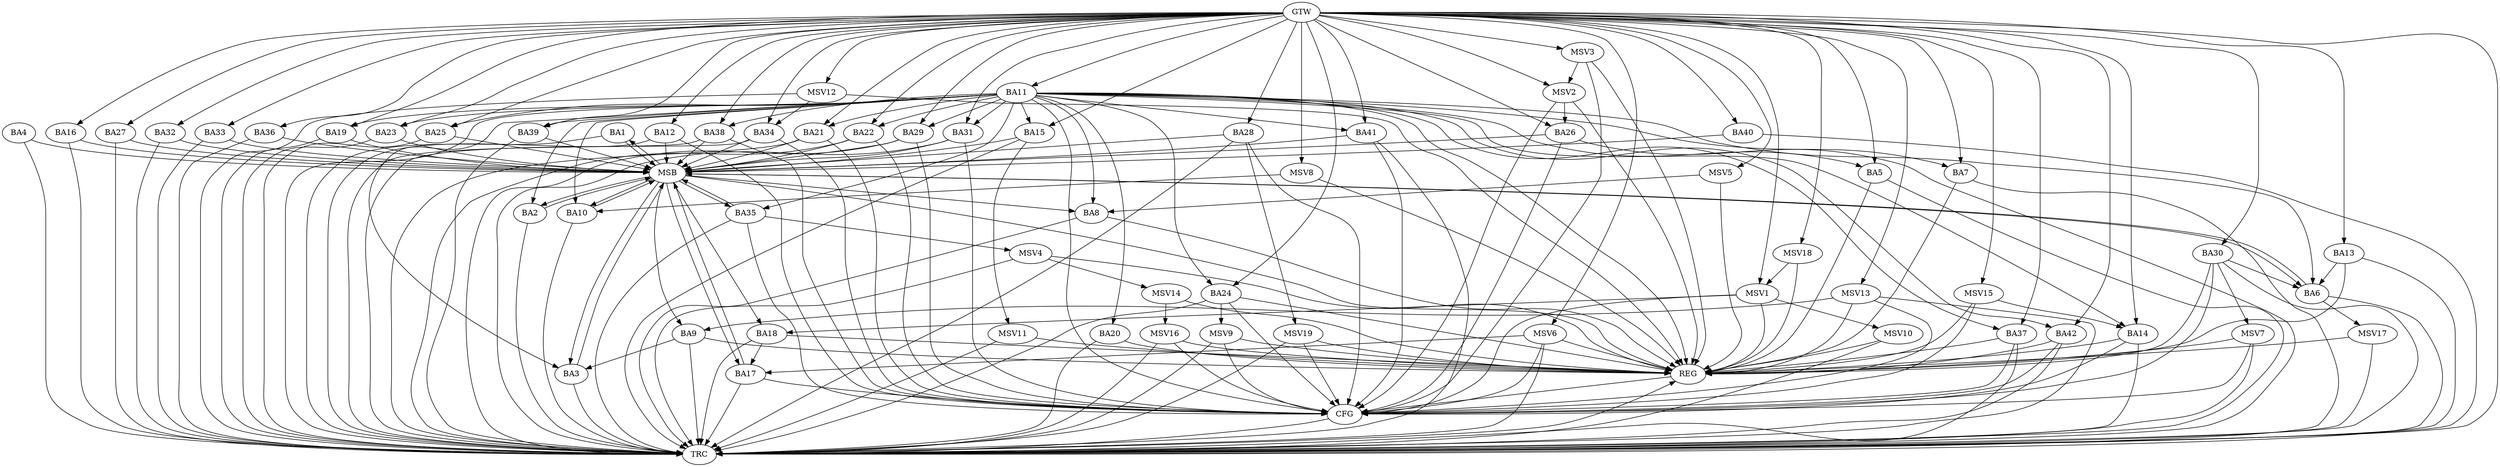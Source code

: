 strict digraph G {
  BA1 [ label="BA1" ];
  BA2 [ label="BA2" ];
  BA3 [ label="BA3" ];
  BA4 [ label="BA4" ];
  BA5 [ label="BA5" ];
  BA6 [ label="BA6" ];
  BA7 [ label="BA7" ];
  BA8 [ label="BA8" ];
  BA9 [ label="BA9" ];
  BA10 [ label="BA10" ];
  BA11 [ label="BA11" ];
  BA12 [ label="BA12" ];
  BA13 [ label="BA13" ];
  BA14 [ label="BA14" ];
  BA15 [ label="BA15" ];
  BA16 [ label="BA16" ];
  BA17 [ label="BA17" ];
  BA18 [ label="BA18" ];
  BA19 [ label="BA19" ];
  BA20 [ label="BA20" ];
  BA21 [ label="BA21" ];
  BA22 [ label="BA22" ];
  BA23 [ label="BA23" ];
  BA24 [ label="BA24" ];
  BA25 [ label="BA25" ];
  BA26 [ label="BA26" ];
  BA27 [ label="BA27" ];
  BA28 [ label="BA28" ];
  BA29 [ label="BA29" ];
  BA30 [ label="BA30" ];
  BA31 [ label="BA31" ];
  BA32 [ label="BA32" ];
  BA33 [ label="BA33" ];
  BA34 [ label="BA34" ];
  BA35 [ label="BA35" ];
  BA36 [ label="BA36" ];
  BA37 [ label="BA37" ];
  BA38 [ label="BA38" ];
  BA39 [ label="BA39" ];
  BA40 [ label="BA40" ];
  BA41 [ label="BA41" ];
  BA42 [ label="BA42" ];
  GTW [ label="GTW" ];
  REG [ label="REG" ];
  MSB [ label="MSB" ];
  CFG [ label="CFG" ];
  TRC [ label="TRC" ];
  MSV1 [ label="MSV1" ];
  MSV2 [ label="MSV2" ];
  MSV3 [ label="MSV3" ];
  MSV4 [ label="MSV4" ];
  MSV5 [ label="MSV5" ];
  MSV6 [ label="MSV6" ];
  MSV7 [ label="MSV7" ];
  MSV8 [ label="MSV8" ];
  MSV9 [ label="MSV9" ];
  MSV10 [ label="MSV10" ];
  MSV11 [ label="MSV11" ];
  MSV12 [ label="MSV12" ];
  MSV13 [ label="MSV13" ];
  MSV14 [ label="MSV14" ];
  MSV15 [ label="MSV15" ];
  MSV16 [ label="MSV16" ];
  MSV17 [ label="MSV17" ];
  MSV18 [ label="MSV18" ];
  MSV19 [ label="MSV19" ];
  BA9 -> BA3;
  BA11 -> BA6;
  BA13 -> BA6;
  BA18 -> BA17;
  BA30 -> BA6;
  GTW -> BA5;
  GTW -> BA7;
  GTW -> BA11;
  GTW -> BA12;
  GTW -> BA13;
  GTW -> BA14;
  GTW -> BA15;
  GTW -> BA16;
  GTW -> BA19;
  GTW -> BA21;
  GTW -> BA22;
  GTW -> BA23;
  GTW -> BA24;
  GTW -> BA25;
  GTW -> BA26;
  GTW -> BA27;
  GTW -> BA28;
  GTW -> BA29;
  GTW -> BA30;
  GTW -> BA31;
  GTW -> BA32;
  GTW -> BA33;
  GTW -> BA34;
  GTW -> BA36;
  GTW -> BA37;
  GTW -> BA38;
  GTW -> BA39;
  GTW -> BA40;
  GTW -> BA41;
  GTW -> BA42;
  BA5 -> REG;
  BA7 -> REG;
  BA8 -> REG;
  BA9 -> REG;
  BA11 -> REG;
  BA13 -> REG;
  BA14 -> REG;
  BA18 -> REG;
  BA20 -> REG;
  BA24 -> REG;
  BA30 -> REG;
  BA37 -> REG;
  BA42 -> REG;
  BA1 -> MSB;
  MSB -> BA2;
  MSB -> REG;
  BA2 -> MSB;
  MSB -> BA1;
  BA3 -> MSB;
  BA4 -> MSB;
  BA6 -> MSB;
  MSB -> BA3;
  BA10 -> MSB;
  BA12 -> MSB;
  BA15 -> MSB;
  BA16 -> MSB;
  MSB -> BA9;
  BA17 -> MSB;
  MSB -> BA8;
  BA19 -> MSB;
  BA21 -> MSB;
  MSB -> BA6;
  BA22 -> MSB;
  BA23 -> MSB;
  BA25 -> MSB;
  BA26 -> MSB;
  BA27 -> MSB;
  MSB -> BA17;
  BA28 -> MSB;
  BA29 -> MSB;
  BA31 -> MSB;
  BA32 -> MSB;
  BA33 -> MSB;
  BA34 -> MSB;
  BA35 -> MSB;
  MSB -> BA10;
  BA36 -> MSB;
  BA38 -> MSB;
  MSB -> BA18;
  BA39 -> MSB;
  MSB -> BA35;
  BA40 -> MSB;
  BA41 -> MSB;
  BA35 -> CFG;
  BA34 -> CFG;
  BA22 -> CFG;
  BA38 -> CFG;
  BA37 -> CFG;
  BA41 -> CFG;
  BA14 -> CFG;
  BA42 -> CFG;
  BA31 -> CFG;
  BA29 -> CFG;
  BA26 -> CFG;
  BA24 -> CFG;
  BA11 -> CFG;
  BA17 -> CFG;
  BA30 -> CFG;
  BA28 -> CFG;
  BA21 -> CFG;
  BA12 -> CFG;
  REG -> CFG;
  BA1 -> TRC;
  BA2 -> TRC;
  BA3 -> TRC;
  BA4 -> TRC;
  BA5 -> TRC;
  BA6 -> TRC;
  BA7 -> TRC;
  BA8 -> TRC;
  BA9 -> TRC;
  BA10 -> TRC;
  BA11 -> TRC;
  BA12 -> TRC;
  BA13 -> TRC;
  BA14 -> TRC;
  BA15 -> TRC;
  BA16 -> TRC;
  BA17 -> TRC;
  BA18 -> TRC;
  BA19 -> TRC;
  BA20 -> TRC;
  BA21 -> TRC;
  BA22 -> TRC;
  BA23 -> TRC;
  BA24 -> TRC;
  BA25 -> TRC;
  BA26 -> TRC;
  BA27 -> TRC;
  BA28 -> TRC;
  BA29 -> TRC;
  BA30 -> TRC;
  BA31 -> TRC;
  BA32 -> TRC;
  BA33 -> TRC;
  BA34 -> TRC;
  BA35 -> TRC;
  BA36 -> TRC;
  BA37 -> TRC;
  BA38 -> TRC;
  BA39 -> TRC;
  BA40 -> TRC;
  BA41 -> TRC;
  BA42 -> TRC;
  GTW -> TRC;
  CFG -> TRC;
  TRC -> REG;
  BA11 -> BA42;
  BA11 -> BA8;
  BA11 -> BA25;
  BA11 -> BA41;
  BA11 -> BA37;
  BA11 -> BA20;
  BA11 -> BA5;
  BA11 -> BA15;
  BA11 -> BA31;
  BA11 -> BA10;
  BA11 -> BA38;
  BA11 -> BA24;
  BA11 -> BA3;
  BA11 -> BA23;
  BA11 -> BA35;
  BA11 -> BA2;
  BA11 -> BA21;
  BA11 -> BA7;
  BA11 -> BA19;
  BA11 -> BA22;
  BA11 -> BA29;
  BA11 -> BA39;
  BA11 -> BA14;
  MSV1 -> BA18;
  GTW -> MSV1;
  MSV1 -> REG;
  MSV1 -> CFG;
  MSV2 -> BA26;
  GTW -> MSV2;
  MSV2 -> REG;
  MSV2 -> CFG;
  MSV3 -> MSV2;
  GTW -> MSV3;
  MSV3 -> REG;
  MSV3 -> CFG;
  BA35 -> MSV4;
  MSV4 -> REG;
  MSV4 -> TRC;
  MSV5 -> BA8;
  GTW -> MSV5;
  MSV5 -> REG;
  MSV6 -> BA17;
  GTW -> MSV6;
  MSV6 -> REG;
  MSV6 -> TRC;
  MSV6 -> CFG;
  BA30 -> MSV7;
  MSV7 -> REG;
  MSV7 -> TRC;
  MSV7 -> CFG;
  MSV8 -> BA10;
  GTW -> MSV8;
  MSV8 -> REG;
  BA24 -> MSV9;
  MSV9 -> REG;
  MSV9 -> TRC;
  MSV9 -> CFG;
  MSV1 -> MSV10;
  MSV10 -> REG;
  MSV10 -> TRC;
  BA15 -> MSV11;
  MSV11 -> REG;
  MSV11 -> TRC;
  MSV12 -> BA34;
  GTW -> MSV12;
  MSV12 -> REG;
  MSV12 -> TRC;
  MSV13 -> BA9;
  GTW -> MSV13;
  MSV13 -> REG;
  MSV13 -> TRC;
  MSV13 -> CFG;
  MSV4 -> MSV14;
  MSV14 -> REG;
  MSV15 -> BA14;
  GTW -> MSV15;
  MSV15 -> REG;
  MSV15 -> CFG;
  MSV14 -> MSV16;
  MSV16 -> REG;
  MSV16 -> TRC;
  MSV16 -> CFG;
  BA6 -> MSV17;
  MSV17 -> REG;
  MSV17 -> TRC;
  MSV18 -> MSV1;
  GTW -> MSV18;
  MSV18 -> REG;
  BA28 -> MSV19;
  MSV19 -> REG;
  MSV19 -> TRC;
  MSV19 -> CFG;
}
